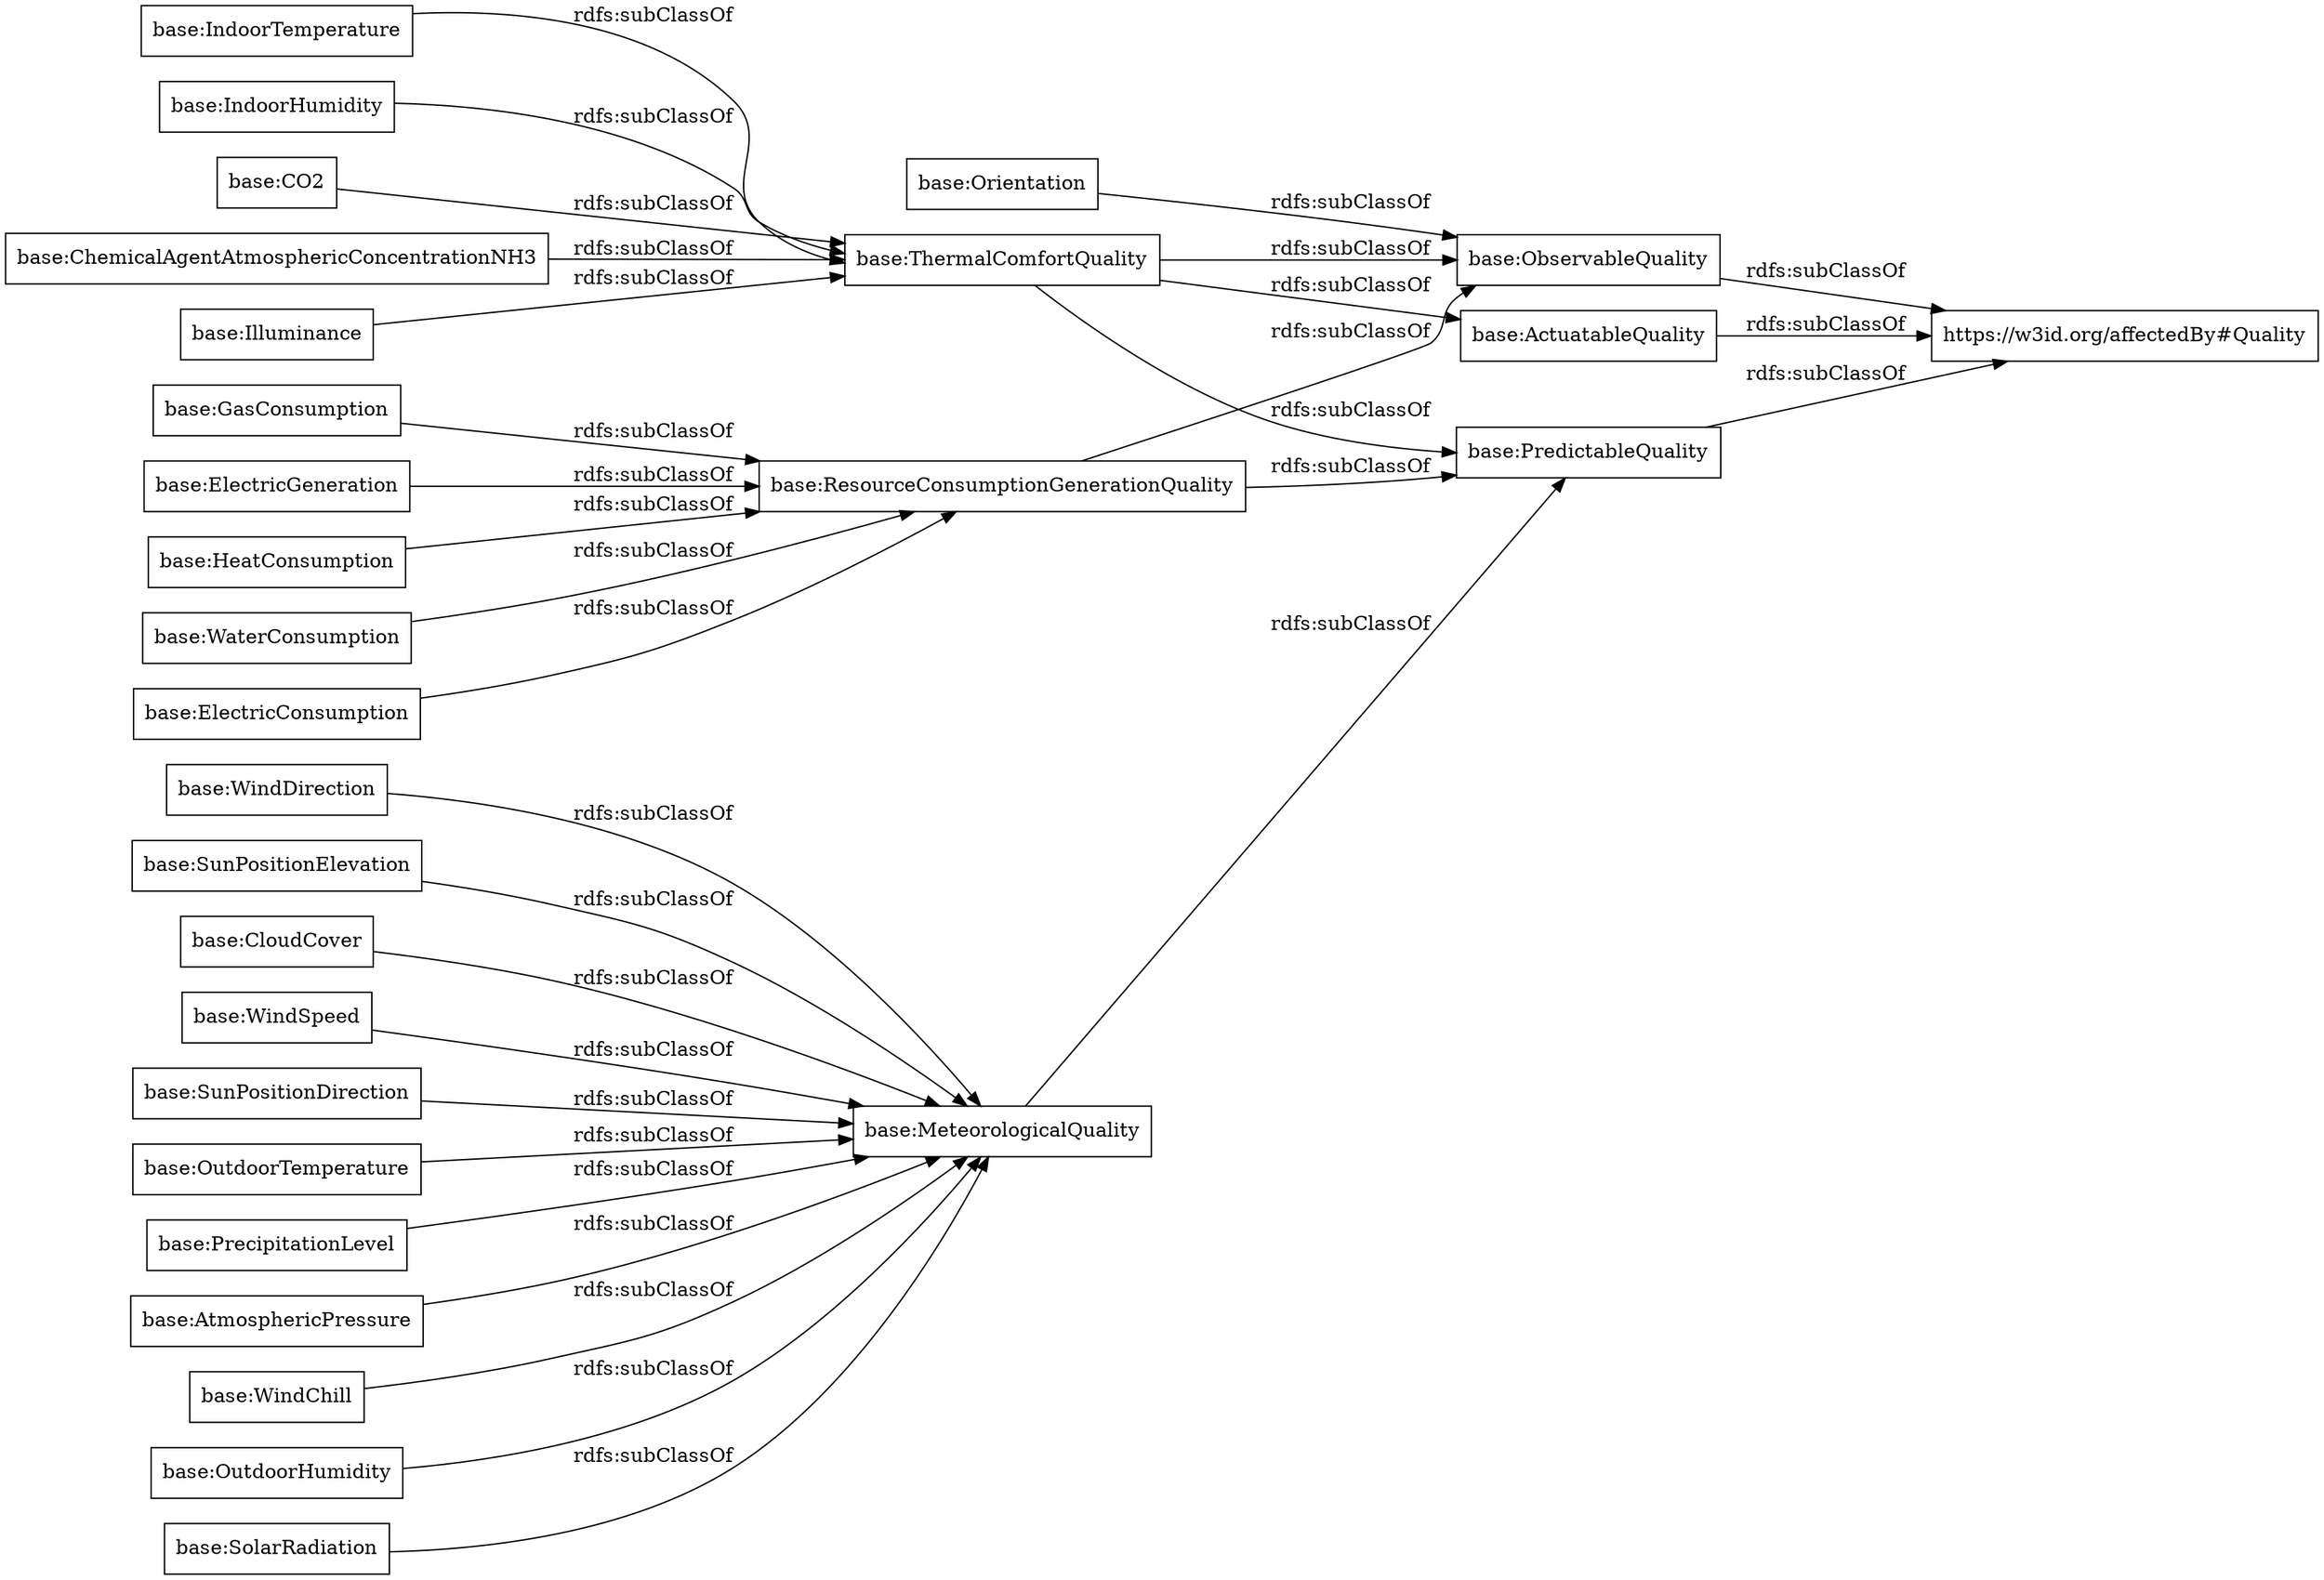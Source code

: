 digraph ar2dtool_diagram { 
rankdir=LR;
size="1000"
node [shape = rectangle, color="black"]; "base:WindChill" "base:ChemicalAgentAtmosphericConcentrationNH3" "base:WaterConsumption" "base:OutdoorHumidity" "base:ThermalComfortQuality" "base:Illuminance" "base:MeteorologicalQuality" "base:SolarRadiation" "base:WindDirection" "base:Orientation" "base:ElectricConsumption" "https://w3id.org/affectedBy#Quality" "base:IndoorTemperature" "base:SunPositionElevation" "base:CloudCover" "base:IndoorHumidity" "base:WindSpeed" "base:ObservableQuality" "base:GasConsumption" "base:ElectricGeneration" "base:ActuatableQuality" "base:PredictableQuality" "base:SunPositionDirection" "base:OutdoorTemperature" "base:PrecipitationLevel" "base:AtmosphericPressure" "base:CO2" "base:HeatConsumption" "base:ResourceConsumptionGenerationQuality" ; /*classes style*/
	"base:WindDirection" -> "base:MeteorologicalQuality" [ label = "rdfs:subClassOf" ];
	"base:OutdoorHumidity" -> "base:MeteorologicalQuality" [ label = "rdfs:subClassOf" ];
	"base:CloudCover" -> "base:MeteorologicalQuality" [ label = "rdfs:subClassOf" ];
	"base:IndoorHumidity" -> "base:ThermalComfortQuality" [ label = "rdfs:subClassOf" ];
	"base:CO2" -> "base:ThermalComfortQuality" [ label = "rdfs:subClassOf" ];
	"base:SunPositionDirection" -> "base:MeteorologicalQuality" [ label = "rdfs:subClassOf" ];
	"base:WindChill" -> "base:MeteorologicalQuality" [ label = "rdfs:subClassOf" ];
	"base:MeteorologicalQuality" -> "base:PredictableQuality" [ label = "rdfs:subClassOf" ];
	"base:ElectricConsumption" -> "base:ResourceConsumptionGenerationQuality" [ label = "rdfs:subClassOf" ];
	"base:HeatConsumption" -> "base:ResourceConsumptionGenerationQuality" [ label = "rdfs:subClassOf" ];
	"base:PredictableQuality" -> "https://w3id.org/affectedBy#Quality" [ label = "rdfs:subClassOf" ];
	"base:Orientation" -> "base:ObservableQuality" [ label = "rdfs:subClassOf" ];
	"base:ThermalComfortQuality" -> "base:PredictableQuality" [ label = "rdfs:subClassOf" ];
	"base:ThermalComfortQuality" -> "base:ObservableQuality" [ label = "rdfs:subClassOf" ];
	"base:ThermalComfortQuality" -> "base:ActuatableQuality" [ label = "rdfs:subClassOf" ];
	"base:SunPositionElevation" -> "base:MeteorologicalQuality" [ label = "rdfs:subClassOf" ];
	"base:WaterConsumption" -> "base:ResourceConsumptionGenerationQuality" [ label = "rdfs:subClassOf" ];
	"base:ElectricGeneration" -> "base:ResourceConsumptionGenerationQuality" [ label = "rdfs:subClassOf" ];
	"base:ResourceConsumptionGenerationQuality" -> "base:PredictableQuality" [ label = "rdfs:subClassOf" ];
	"base:ResourceConsumptionGenerationQuality" -> "base:ObservableQuality" [ label = "rdfs:subClassOf" ];
	"base:Illuminance" -> "base:ThermalComfortQuality" [ label = "rdfs:subClassOf" ];
	"base:PrecipitationLevel" -> "base:MeteorologicalQuality" [ label = "rdfs:subClassOf" ];
	"base:GasConsumption" -> "base:ResourceConsumptionGenerationQuality" [ label = "rdfs:subClassOf" ];
	"base:SolarRadiation" -> "base:MeteorologicalQuality" [ label = "rdfs:subClassOf" ];
	"base:IndoorTemperature" -> "base:ThermalComfortQuality" [ label = "rdfs:subClassOf" ];
	"base:AtmosphericPressure" -> "base:MeteorologicalQuality" [ label = "rdfs:subClassOf" ];
	"base:ActuatableQuality" -> "https://w3id.org/affectedBy#Quality" [ label = "rdfs:subClassOf" ];
	"base:WindSpeed" -> "base:MeteorologicalQuality" [ label = "rdfs:subClassOf" ];
	"base:OutdoorTemperature" -> "base:MeteorologicalQuality" [ label = "rdfs:subClassOf" ];
	"base:ChemicalAgentAtmosphericConcentrationNH3" -> "base:ThermalComfortQuality" [ label = "rdfs:subClassOf" ];
	"base:ObservableQuality" -> "https://w3id.org/affectedBy#Quality" [ label = "rdfs:subClassOf" ];

}
